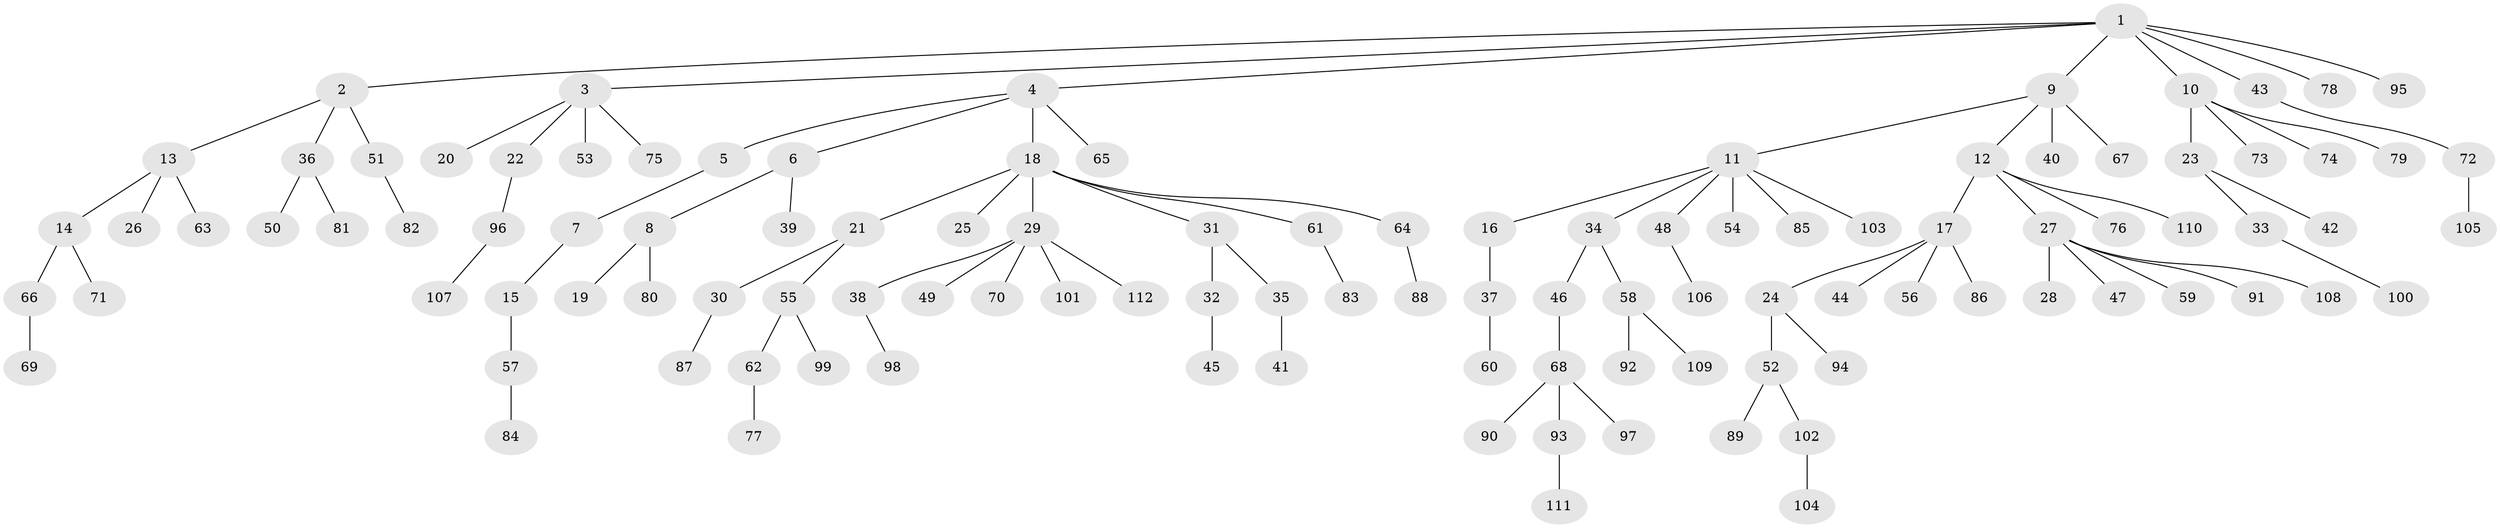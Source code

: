 // coarse degree distribution, {11: 0.0125, 4: 0.0625, 5: 0.025, 2: 0.2125, 8: 0.0125, 9: 0.0125, 3: 0.05, 6: 0.0125, 1: 0.6}
// Generated by graph-tools (version 1.1) at 2025/52/02/27/25 19:52:11]
// undirected, 112 vertices, 111 edges
graph export_dot {
graph [start="1"]
  node [color=gray90,style=filled];
  1;
  2;
  3;
  4;
  5;
  6;
  7;
  8;
  9;
  10;
  11;
  12;
  13;
  14;
  15;
  16;
  17;
  18;
  19;
  20;
  21;
  22;
  23;
  24;
  25;
  26;
  27;
  28;
  29;
  30;
  31;
  32;
  33;
  34;
  35;
  36;
  37;
  38;
  39;
  40;
  41;
  42;
  43;
  44;
  45;
  46;
  47;
  48;
  49;
  50;
  51;
  52;
  53;
  54;
  55;
  56;
  57;
  58;
  59;
  60;
  61;
  62;
  63;
  64;
  65;
  66;
  67;
  68;
  69;
  70;
  71;
  72;
  73;
  74;
  75;
  76;
  77;
  78;
  79;
  80;
  81;
  82;
  83;
  84;
  85;
  86;
  87;
  88;
  89;
  90;
  91;
  92;
  93;
  94;
  95;
  96;
  97;
  98;
  99;
  100;
  101;
  102;
  103;
  104;
  105;
  106;
  107;
  108;
  109;
  110;
  111;
  112;
  1 -- 2;
  1 -- 3;
  1 -- 4;
  1 -- 9;
  1 -- 10;
  1 -- 43;
  1 -- 78;
  1 -- 95;
  2 -- 13;
  2 -- 36;
  2 -- 51;
  3 -- 20;
  3 -- 22;
  3 -- 53;
  3 -- 75;
  4 -- 5;
  4 -- 6;
  4 -- 18;
  4 -- 65;
  5 -- 7;
  6 -- 8;
  6 -- 39;
  7 -- 15;
  8 -- 19;
  8 -- 80;
  9 -- 11;
  9 -- 12;
  9 -- 40;
  9 -- 67;
  10 -- 23;
  10 -- 73;
  10 -- 74;
  10 -- 79;
  11 -- 16;
  11 -- 34;
  11 -- 48;
  11 -- 54;
  11 -- 85;
  11 -- 103;
  12 -- 17;
  12 -- 27;
  12 -- 76;
  12 -- 110;
  13 -- 14;
  13 -- 26;
  13 -- 63;
  14 -- 66;
  14 -- 71;
  15 -- 57;
  16 -- 37;
  17 -- 24;
  17 -- 44;
  17 -- 56;
  17 -- 86;
  18 -- 21;
  18 -- 25;
  18 -- 29;
  18 -- 31;
  18 -- 61;
  18 -- 64;
  21 -- 30;
  21 -- 55;
  22 -- 96;
  23 -- 33;
  23 -- 42;
  24 -- 52;
  24 -- 94;
  27 -- 28;
  27 -- 47;
  27 -- 59;
  27 -- 91;
  27 -- 108;
  29 -- 38;
  29 -- 49;
  29 -- 70;
  29 -- 101;
  29 -- 112;
  30 -- 87;
  31 -- 32;
  31 -- 35;
  32 -- 45;
  33 -- 100;
  34 -- 46;
  34 -- 58;
  35 -- 41;
  36 -- 50;
  36 -- 81;
  37 -- 60;
  38 -- 98;
  43 -- 72;
  46 -- 68;
  48 -- 106;
  51 -- 82;
  52 -- 89;
  52 -- 102;
  55 -- 62;
  55 -- 99;
  57 -- 84;
  58 -- 92;
  58 -- 109;
  61 -- 83;
  62 -- 77;
  64 -- 88;
  66 -- 69;
  68 -- 90;
  68 -- 93;
  68 -- 97;
  72 -- 105;
  93 -- 111;
  96 -- 107;
  102 -- 104;
}
